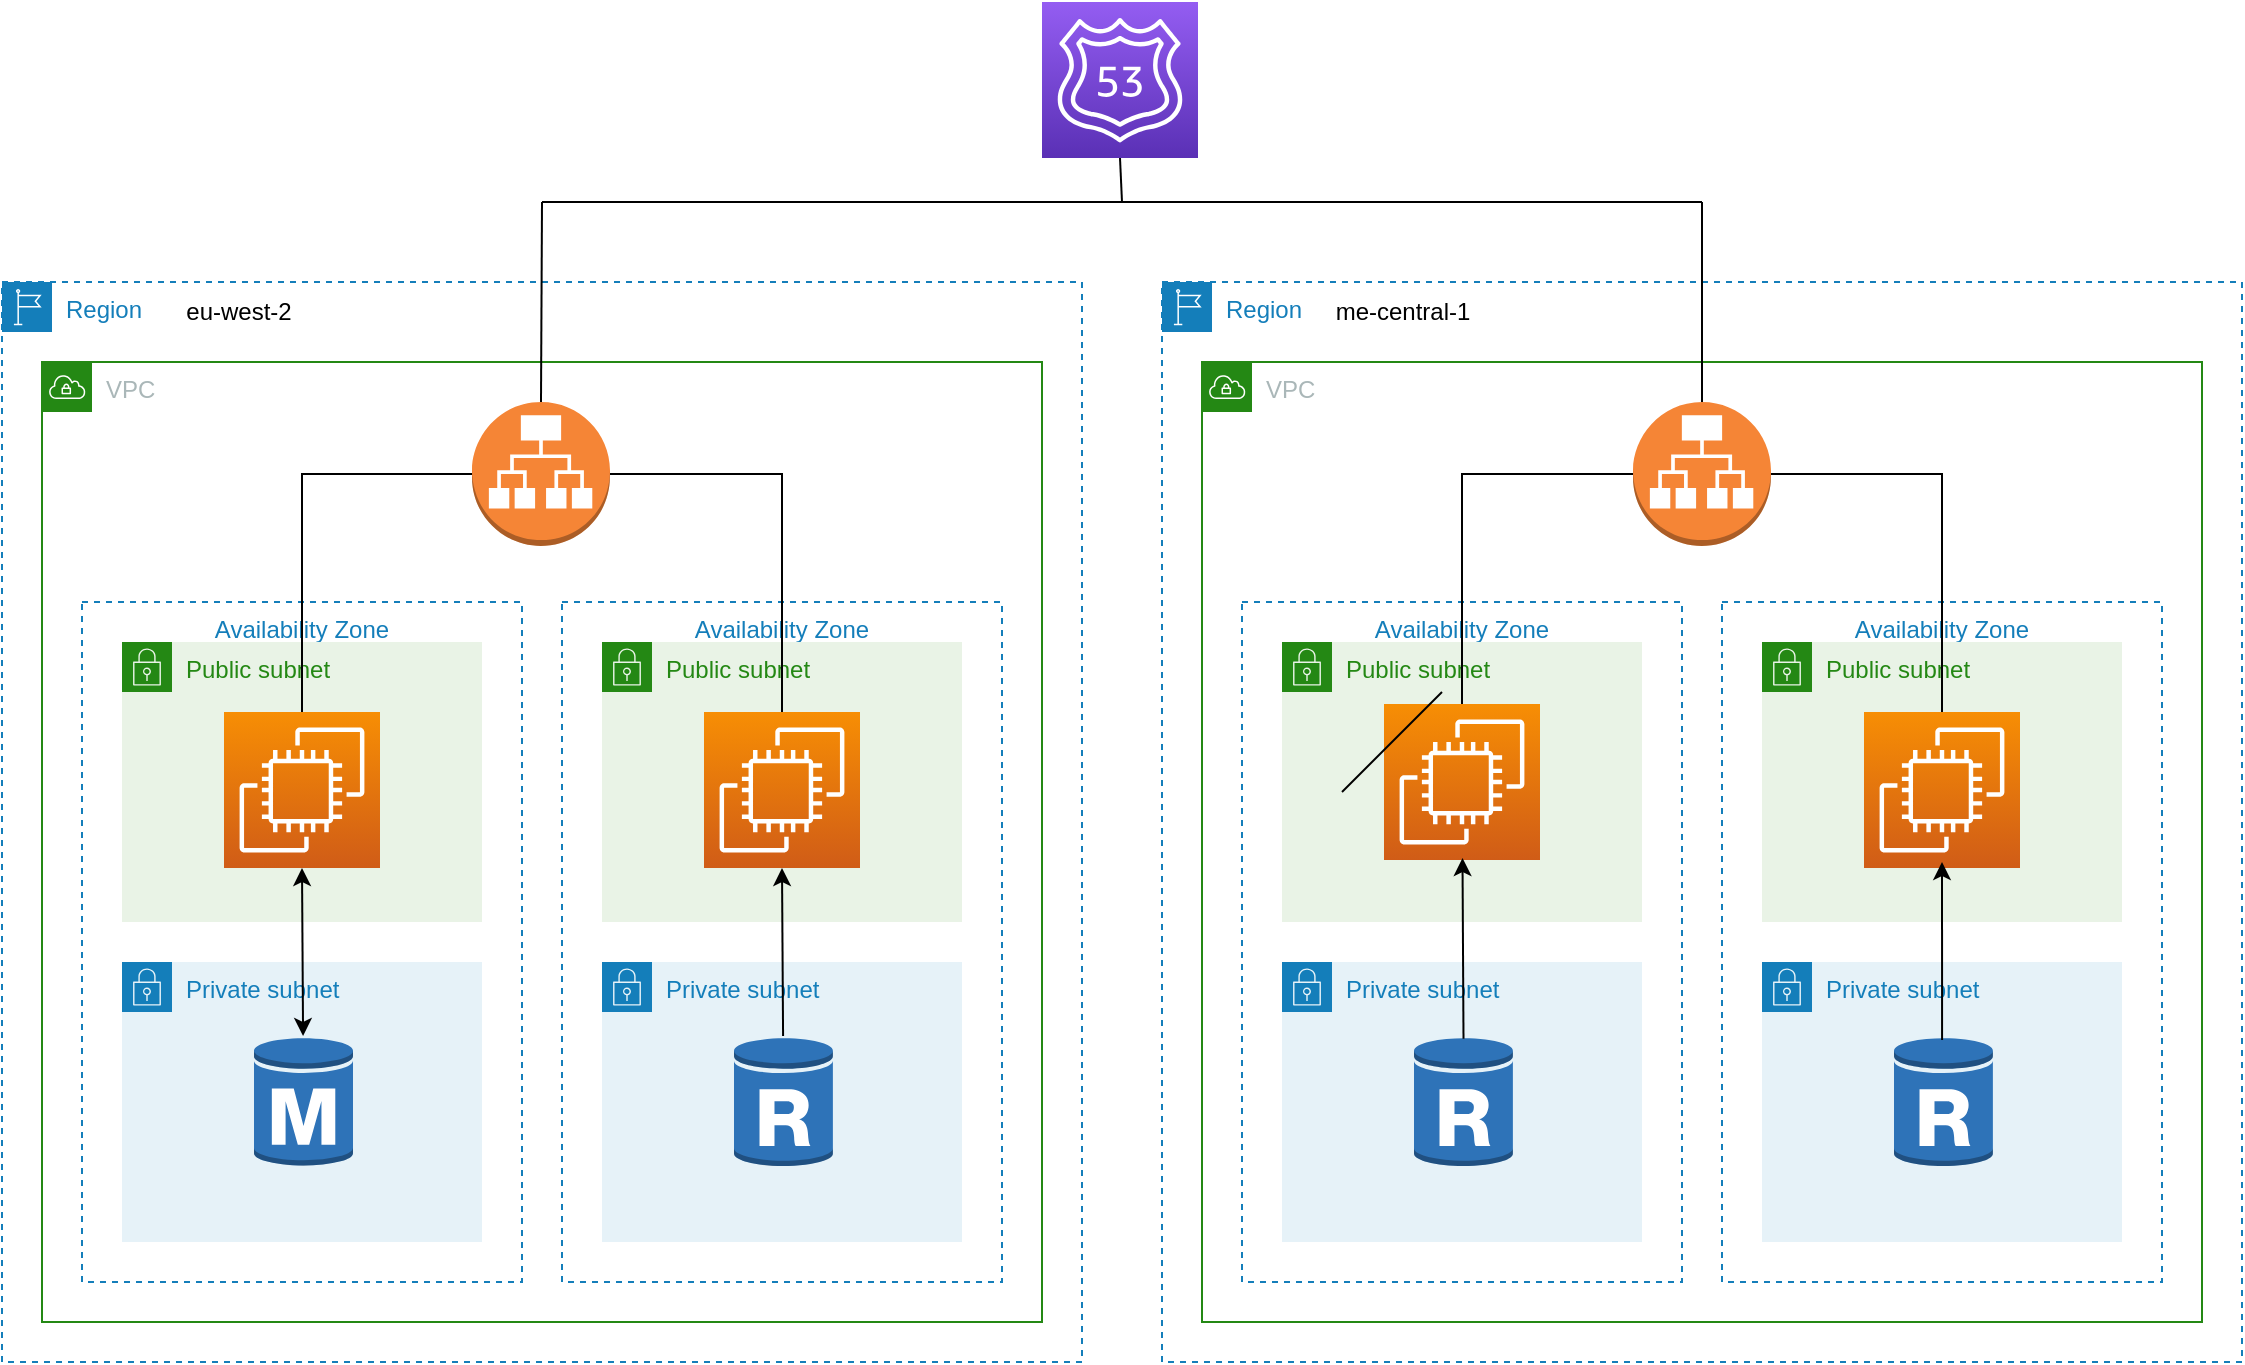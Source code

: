 <mxfile version="20.5.3" type="github">
  <diagram id="9AL0e-qM06q9D_0BJLEs" name="Page-1">
    <mxGraphModel dx="1590" dy="832" grid="1" gridSize="5" guides="1" tooltips="1" connect="1" arrows="1" fold="1" page="1" pageScale="1" pageWidth="1169" pageHeight="827" math="0" shadow="0">
      <root>
        <mxCell id="0" />
        <mxCell id="1" parent="0" />
        <mxCell id="PSsWQGHh_uAdmonaR9B--28" value="" style="sketch=0;points=[[0,0,0],[0.25,0,0],[0.5,0,0],[0.75,0,0],[1,0,0],[0,1,0],[0.25,1,0],[0.5,1,0],[0.75,1,0],[1,1,0],[0,0.25,0],[0,0.5,0],[0,0.75,0],[1,0.25,0],[1,0.5,0],[1,0.75,0]];outlineConnect=0;fontColor=#232F3E;gradientColor=#945DF2;gradientDirection=north;fillColor=#5A30B5;strokeColor=#ffffff;dashed=0;verticalLabelPosition=bottom;verticalAlign=top;align=center;html=1;fontSize=12;fontStyle=0;aspect=fixed;shape=mxgraph.aws4.resourceIcon;resIcon=mxgraph.aws4.route_53;" parent="1" vertex="1">
          <mxGeometry x="560" y="20" width="78" height="78" as="geometry" />
        </mxCell>
        <mxCell id="bZPf7hXfJWl-ffso0nt_-1" value="Region" style="points=[[0,0],[0.25,0],[0.5,0],[0.75,0],[1,0],[1,0.25],[1,0.5],[1,0.75],[1,1],[0.75,1],[0.5,1],[0.25,1],[0,1],[0,0.75],[0,0.5],[0,0.25]];outlineConnect=0;gradientColor=none;html=1;whiteSpace=wrap;fontSize=12;fontStyle=0;container=1;pointerEvents=0;collapsible=0;recursiveResize=0;shape=mxgraph.aws4.group;grIcon=mxgraph.aws4.group_region;strokeColor=#147EBA;fillColor=none;verticalAlign=top;align=left;spacingLeft=30;fontColor=#147EBA;dashed=1;" parent="1" vertex="1">
          <mxGeometry x="40" y="160" width="540" height="540" as="geometry" />
        </mxCell>
        <mxCell id="bZPf7hXfJWl-ffso0nt_-3" value="VPC" style="points=[[0,0],[0.25,0],[0.5,0],[0.75,0],[1,0],[1,0.25],[1,0.5],[1,0.75],[1,1],[0.75,1],[0.5,1],[0.25,1],[0,1],[0,0.75],[0,0.5],[0,0.25]];outlineConnect=0;gradientColor=none;html=1;whiteSpace=wrap;fontSize=12;fontStyle=0;container=1;pointerEvents=0;collapsible=0;recursiveResize=0;shape=mxgraph.aws4.group;grIcon=mxgraph.aws4.group_vpc;strokeColor=#248814;fillColor=none;verticalAlign=top;align=left;spacingLeft=30;fontColor=#AAB7B8;dashed=0;" parent="bZPf7hXfJWl-ffso0nt_-1" vertex="1">
          <mxGeometry x="20" y="40" width="500" height="480" as="geometry" />
        </mxCell>
        <mxCell id="bZPf7hXfJWl-ffso0nt_-5" value="Availability Zone" style="fillColor=none;strokeColor=#147EBA;dashed=1;verticalAlign=top;fontStyle=0;fontColor=#147EBA;" parent="bZPf7hXfJWl-ffso0nt_-3" vertex="1">
          <mxGeometry x="20" y="120" width="220" height="340" as="geometry" />
        </mxCell>
        <mxCell id="bZPf7hXfJWl-ffso0nt_-6" value="Availability Zone" style="fillColor=none;strokeColor=#147EBA;dashed=1;verticalAlign=top;fontStyle=0;fontColor=#147EBA;" parent="bZPf7hXfJWl-ffso0nt_-3" vertex="1">
          <mxGeometry x="260" y="120" width="220" height="340" as="geometry" />
        </mxCell>
        <mxCell id="bZPf7hXfJWl-ffso0nt_-9" value="" style="outlineConnect=0;dashed=0;verticalLabelPosition=bottom;verticalAlign=top;align=center;html=1;shape=mxgraph.aws3.application_load_balancer;fillColor=#F58536;gradientColor=none;" parent="bZPf7hXfJWl-ffso0nt_-3" vertex="1">
          <mxGeometry x="215" y="20" width="69" height="72" as="geometry" />
        </mxCell>
        <mxCell id="bZPf7hXfJWl-ffso0nt_-11" value="Private subnet" style="points=[[0,0],[0.25,0],[0.5,0],[0.75,0],[1,0],[1,0.25],[1,0.5],[1,0.75],[1,1],[0.75,1],[0.5,1],[0.25,1],[0,1],[0,0.75],[0,0.5],[0,0.25]];outlineConnect=0;gradientColor=none;html=1;whiteSpace=wrap;fontSize=12;fontStyle=0;container=1;pointerEvents=0;collapsible=0;recursiveResize=0;shape=mxgraph.aws4.group;grIcon=mxgraph.aws4.group_security_group;grStroke=0;strokeColor=#147EBA;fillColor=#E6F2F8;verticalAlign=top;align=left;spacingLeft=30;fontColor=#147EBA;dashed=0;" parent="bZPf7hXfJWl-ffso0nt_-3" vertex="1">
          <mxGeometry x="40" y="300" width="180" height="140" as="geometry" />
        </mxCell>
        <mxCell id="bZPf7hXfJWl-ffso0nt_-26" value="" style="outlineConnect=0;dashed=0;verticalLabelPosition=bottom;verticalAlign=top;align=center;html=1;shape=mxgraph.aws3.rds_db_instance;fillColor=#2E73B8;gradientColor=none;" parent="bZPf7hXfJWl-ffso0nt_-11" vertex="1">
          <mxGeometry x="66" y="37" width="49.5" height="66" as="geometry" />
        </mxCell>
        <mxCell id="bZPf7hXfJWl-ffso0nt_-12" value="Private subnet" style="points=[[0,0],[0.25,0],[0.5,0],[0.75,0],[1,0],[1,0.25],[1,0.5],[1,0.75],[1,1],[0.75,1],[0.5,1],[0.25,1],[0,1],[0,0.75],[0,0.5],[0,0.25]];outlineConnect=0;gradientColor=none;html=1;whiteSpace=wrap;fontSize=12;fontStyle=0;container=1;pointerEvents=0;collapsible=0;recursiveResize=0;shape=mxgraph.aws4.group;grIcon=mxgraph.aws4.group_security_group;grStroke=0;strokeColor=#147EBA;fillColor=#E6F2F8;verticalAlign=top;align=left;spacingLeft=30;fontColor=#147EBA;dashed=0;" parent="bZPf7hXfJWl-ffso0nt_-3" vertex="1">
          <mxGeometry x="280" y="300" width="180" height="140" as="geometry" />
        </mxCell>
        <mxCell id="bZPf7hXfJWl-ffso0nt_-27" value="" style="outlineConnect=0;dashed=0;verticalLabelPosition=bottom;verticalAlign=top;align=center;html=1;shape=mxgraph.aws3.rds_db_instance_read_replica;fillColor=#2E73B8;gradientColor=none;" parent="bZPf7hXfJWl-ffso0nt_-12" vertex="1">
          <mxGeometry x="66" y="37" width="49.5" height="66" as="geometry" />
        </mxCell>
        <mxCell id="bZPf7hXfJWl-ffso0nt_-15" value="Public subnet" style="points=[[0,0],[0.25,0],[0.5,0],[0.75,0],[1,0],[1,0.25],[1,0.5],[1,0.75],[1,1],[0.75,1],[0.5,1],[0.25,1],[0,1],[0,0.75],[0,0.5],[0,0.25]];outlineConnect=0;gradientColor=none;html=1;whiteSpace=wrap;fontSize=12;fontStyle=0;container=1;pointerEvents=0;collapsible=0;recursiveResize=0;shape=mxgraph.aws4.group;grIcon=mxgraph.aws4.group_security_group;grStroke=0;strokeColor=#248814;fillColor=#E9F3E6;verticalAlign=top;align=left;spacingLeft=30;fontColor=#248814;dashed=0;" parent="bZPf7hXfJWl-ffso0nt_-3" vertex="1">
          <mxGeometry x="40" y="140" width="180" height="140" as="geometry" />
        </mxCell>
        <mxCell id="bZPf7hXfJWl-ffso0nt_-19" value="" style="sketch=0;points=[[0,0,0],[0.25,0,0],[0.5,0,0],[0.75,0,0],[1,0,0],[0,1,0],[0.25,1,0],[0.5,1,0],[0.75,1,0],[1,1,0],[0,0.25,0],[0,0.5,0],[0,0.75,0],[1,0.25,0],[1,0.5,0],[1,0.75,0]];outlineConnect=0;fontColor=#232F3E;gradientColor=#F78E04;gradientDirection=north;fillColor=#D05C17;strokeColor=#ffffff;dashed=0;verticalLabelPosition=bottom;verticalAlign=top;align=center;html=1;fontSize=12;fontStyle=0;aspect=fixed;shape=mxgraph.aws4.resourceIcon;resIcon=mxgraph.aws4.ec2;" parent="bZPf7hXfJWl-ffso0nt_-15" vertex="1">
          <mxGeometry x="51" y="35" width="78" height="78" as="geometry" />
        </mxCell>
        <mxCell id="bZPf7hXfJWl-ffso0nt_-16" value="Public subnet" style="points=[[0,0],[0.25,0],[0.5,0],[0.75,0],[1,0],[1,0.25],[1,0.5],[1,0.75],[1,1],[0.75,1],[0.5,1],[0.25,1],[0,1],[0,0.75],[0,0.5],[0,0.25]];outlineConnect=0;gradientColor=none;html=1;whiteSpace=wrap;fontSize=12;fontStyle=0;container=1;pointerEvents=0;collapsible=0;recursiveResize=0;shape=mxgraph.aws4.group;grIcon=mxgraph.aws4.group_security_group;grStroke=0;strokeColor=#248814;fillColor=#E9F3E6;verticalAlign=top;align=left;spacingLeft=30;fontColor=#248814;dashed=0;" parent="bZPf7hXfJWl-ffso0nt_-3" vertex="1">
          <mxGeometry x="280" y="140" width="180" height="140" as="geometry" />
        </mxCell>
        <mxCell id="bZPf7hXfJWl-ffso0nt_-23" value="" style="sketch=0;points=[[0,0,0],[0.25,0,0],[0.5,0,0],[0.75,0,0],[1,0,0],[0,1,0],[0.25,1,0],[0.5,1,0],[0.75,1,0],[1,1,0],[0,0.25,0],[0,0.5,0],[0,0.75,0],[1,0.25,0],[1,0.5,0],[1,0.75,0]];outlineConnect=0;fontColor=#232F3E;gradientColor=#F78E04;gradientDirection=north;fillColor=#D05C17;strokeColor=#ffffff;dashed=0;verticalLabelPosition=bottom;verticalAlign=top;align=center;html=1;fontSize=12;fontStyle=0;aspect=fixed;shape=mxgraph.aws4.resourceIcon;resIcon=mxgraph.aws4.ec2;" parent="bZPf7hXfJWl-ffso0nt_-16" vertex="1">
          <mxGeometry x="51" y="35" width="78" height="78" as="geometry" />
        </mxCell>
        <mxCell id="quVSlrwfuQFlu-SDrQh5-1" value="" style="endArrow=classic;startArrow=classic;html=1;rounded=0;entryX=0.5;entryY=1;entryDx=0;entryDy=0;entryPerimeter=0;" edge="1" parent="bZPf7hXfJWl-ffso0nt_-3" source="bZPf7hXfJWl-ffso0nt_-26" target="bZPf7hXfJWl-ffso0nt_-19">
          <mxGeometry width="50" height="50" relative="1" as="geometry">
            <mxPoint x="105" y="315" as="sourcePoint" />
            <mxPoint x="155" y="265" as="targetPoint" />
          </mxGeometry>
        </mxCell>
        <mxCell id="quVSlrwfuQFlu-SDrQh5-2" value="" style="endArrow=classic;html=1;rounded=0;entryX=0.5;entryY=1;entryDx=0;entryDy=0;entryPerimeter=0;" edge="1" parent="bZPf7hXfJWl-ffso0nt_-3" source="bZPf7hXfJWl-ffso0nt_-27" target="bZPf7hXfJWl-ffso0nt_-23">
          <mxGeometry width="50" height="50" relative="1" as="geometry">
            <mxPoint x="350" y="320" as="sourcePoint" />
            <mxPoint x="400" y="270" as="targetPoint" />
          </mxGeometry>
        </mxCell>
        <mxCell id="quVSlrwfuQFlu-SDrQh5-6" value="" style="endArrow=none;html=1;rounded=0;edgeStyle=orthogonalEdgeStyle;entryX=0;entryY=0.5;entryDx=0;entryDy=0;entryPerimeter=0;exitX=0.5;exitY=0;exitDx=0;exitDy=0;exitPerimeter=0;" edge="1" parent="bZPf7hXfJWl-ffso0nt_-3" source="bZPf7hXfJWl-ffso0nt_-19" target="bZPf7hXfJWl-ffso0nt_-9">
          <mxGeometry width="50" height="50" relative="1" as="geometry">
            <mxPoint x="120" y="90" as="sourcePoint" />
            <mxPoint x="170" y="40" as="targetPoint" />
          </mxGeometry>
        </mxCell>
        <mxCell id="quVSlrwfuQFlu-SDrQh5-8" value="" style="endArrow=none;html=1;rounded=0;edgeStyle=orthogonalEdgeStyle;exitX=0.5;exitY=0;exitDx=0;exitDy=0;exitPerimeter=0;entryX=1;entryY=0.5;entryDx=0;entryDy=0;entryPerimeter=0;" edge="1" parent="bZPf7hXfJWl-ffso0nt_-3" source="bZPf7hXfJWl-ffso0nt_-23" target="bZPf7hXfJWl-ffso0nt_-9">
          <mxGeometry width="50" height="50" relative="1" as="geometry">
            <mxPoint x="375" y="85" as="sourcePoint" />
            <mxPoint x="420" y="35" as="targetPoint" />
          </mxGeometry>
        </mxCell>
        <mxCell id="quVSlrwfuQFlu-SDrQh5-10" value="eu-west-2" style="text;html=1;resizable=0;autosize=1;align=center;verticalAlign=middle;points=[];fillColor=none;strokeColor=none;rounded=0;" vertex="1" parent="bZPf7hXfJWl-ffso0nt_-1">
          <mxGeometry x="80" width="75" height="30" as="geometry" />
        </mxCell>
        <mxCell id="bZPf7hXfJWl-ffso0nt_-2" value="Region" style="points=[[0,0],[0.25,0],[0.5,0],[0.75,0],[1,0],[1,0.25],[1,0.5],[1,0.75],[1,1],[0.75,1],[0.5,1],[0.25,1],[0,1],[0,0.75],[0,0.5],[0,0.25]];outlineConnect=0;gradientColor=none;html=1;whiteSpace=wrap;fontSize=12;fontStyle=0;container=1;pointerEvents=0;collapsible=0;recursiveResize=0;shape=mxgraph.aws4.group;grIcon=mxgraph.aws4.group_region;strokeColor=#147EBA;fillColor=none;verticalAlign=top;align=left;spacingLeft=30;fontColor=#147EBA;dashed=1;" parent="1" vertex="1">
          <mxGeometry x="620" y="160" width="540" height="540" as="geometry" />
        </mxCell>
        <mxCell id="bZPf7hXfJWl-ffso0nt_-4" value="VPC" style="points=[[0,0],[0.25,0],[0.5,0],[0.75,0],[1,0],[1,0.25],[1,0.5],[1,0.75],[1,1],[0.75,1],[0.5,1],[0.25,1],[0,1],[0,0.75],[0,0.5],[0,0.25]];outlineConnect=0;gradientColor=none;html=1;whiteSpace=wrap;fontSize=12;fontStyle=0;container=1;pointerEvents=0;collapsible=0;recursiveResize=0;shape=mxgraph.aws4.group;grIcon=mxgraph.aws4.group_vpc;strokeColor=#248814;fillColor=none;verticalAlign=top;align=left;spacingLeft=30;fontColor=#AAB7B8;dashed=0;" parent="bZPf7hXfJWl-ffso0nt_-2" vertex="1">
          <mxGeometry x="20" y="40" width="500" height="480" as="geometry" />
        </mxCell>
        <mxCell id="bZPf7hXfJWl-ffso0nt_-7" value="Availability Zone" style="fillColor=none;strokeColor=#147EBA;dashed=1;verticalAlign=top;fontStyle=0;fontColor=#147EBA;" parent="bZPf7hXfJWl-ffso0nt_-4" vertex="1">
          <mxGeometry x="20" y="120" width="220" height="340" as="geometry" />
        </mxCell>
        <mxCell id="bZPf7hXfJWl-ffso0nt_-8" value="Availability Zone" style="fillColor=none;strokeColor=#147EBA;dashed=1;verticalAlign=top;fontStyle=0;fontColor=#147EBA;" parent="bZPf7hXfJWl-ffso0nt_-4" vertex="1">
          <mxGeometry x="260" y="120" width="220" height="340" as="geometry" />
        </mxCell>
        <mxCell id="bZPf7hXfJWl-ffso0nt_-10" value="" style="outlineConnect=0;dashed=0;verticalLabelPosition=bottom;verticalAlign=top;align=center;html=1;shape=mxgraph.aws3.application_load_balancer;fillColor=#F58536;gradientColor=none;" parent="bZPf7hXfJWl-ffso0nt_-4" vertex="1">
          <mxGeometry x="215.5" y="20" width="69" height="72" as="geometry" />
        </mxCell>
        <mxCell id="bZPf7hXfJWl-ffso0nt_-13" value="Private subnet" style="points=[[0,0],[0.25,0],[0.5,0],[0.75,0],[1,0],[1,0.25],[1,0.5],[1,0.75],[1,1],[0.75,1],[0.5,1],[0.25,1],[0,1],[0,0.75],[0,0.5],[0,0.25]];outlineConnect=0;gradientColor=none;html=1;whiteSpace=wrap;fontSize=12;fontStyle=0;container=1;pointerEvents=0;collapsible=0;recursiveResize=0;shape=mxgraph.aws4.group;grIcon=mxgraph.aws4.group_security_group;grStroke=0;strokeColor=#147EBA;fillColor=#E6F2F8;verticalAlign=top;align=left;spacingLeft=30;fontColor=#147EBA;dashed=0;" parent="bZPf7hXfJWl-ffso0nt_-4" vertex="1">
          <mxGeometry x="40" y="300" width="180" height="140" as="geometry" />
        </mxCell>
        <mxCell id="bZPf7hXfJWl-ffso0nt_-28" value="" style="outlineConnect=0;dashed=0;verticalLabelPosition=bottom;verticalAlign=top;align=center;html=1;shape=mxgraph.aws3.rds_db_instance_read_replica;fillColor=#2E73B8;gradientColor=none;" parent="bZPf7hXfJWl-ffso0nt_-13" vertex="1">
          <mxGeometry x="66" y="37" width="49.5" height="66" as="geometry" />
        </mxCell>
        <mxCell id="bZPf7hXfJWl-ffso0nt_-14" value="Private subnet" style="points=[[0,0],[0.25,0],[0.5,0],[0.75,0],[1,0],[1,0.25],[1,0.5],[1,0.75],[1,1],[0.75,1],[0.5,1],[0.25,1],[0,1],[0,0.75],[0,0.5],[0,0.25]];outlineConnect=0;gradientColor=none;html=1;whiteSpace=wrap;fontSize=12;fontStyle=0;container=1;pointerEvents=0;collapsible=0;recursiveResize=0;shape=mxgraph.aws4.group;grIcon=mxgraph.aws4.group_security_group;grStroke=0;strokeColor=#147EBA;fillColor=#E6F2F8;verticalAlign=top;align=left;spacingLeft=30;fontColor=#147EBA;dashed=0;" parent="bZPf7hXfJWl-ffso0nt_-4" vertex="1">
          <mxGeometry x="280" y="300" width="180" height="140" as="geometry" />
        </mxCell>
        <mxCell id="bZPf7hXfJWl-ffso0nt_-29" value="" style="outlineConnect=0;dashed=0;verticalLabelPosition=bottom;verticalAlign=top;align=center;html=1;shape=mxgraph.aws3.rds_db_instance_read_replica;fillColor=#2E73B8;gradientColor=none;" parent="bZPf7hXfJWl-ffso0nt_-14" vertex="1">
          <mxGeometry x="66" y="37" width="49.5" height="66" as="geometry" />
        </mxCell>
        <mxCell id="bZPf7hXfJWl-ffso0nt_-17" value="Public subnet" style="points=[[0,0],[0.25,0],[0.5,0],[0.75,0],[1,0],[1,0.25],[1,0.5],[1,0.75],[1,1],[0.75,1],[0.5,1],[0.25,1],[0,1],[0,0.75],[0,0.5],[0,0.25]];outlineConnect=0;gradientColor=none;html=1;whiteSpace=wrap;fontSize=12;fontStyle=0;container=1;pointerEvents=0;collapsible=0;recursiveResize=0;shape=mxgraph.aws4.group;grIcon=mxgraph.aws4.group_security_group;grStroke=0;strokeColor=#248814;fillColor=#E9F3E6;verticalAlign=top;align=left;spacingLeft=30;fontColor=#248814;dashed=0;" parent="bZPf7hXfJWl-ffso0nt_-4" vertex="1">
          <mxGeometry x="40" y="140" width="180" height="140" as="geometry" />
        </mxCell>
        <mxCell id="bZPf7hXfJWl-ffso0nt_-21" value="" style="sketch=0;points=[[0,0,0],[0.25,0,0],[0.5,0,0],[0.75,0,0],[1,0,0],[0,1,0],[0.25,1,0],[0.5,1,0],[0.75,1,0],[1,1,0],[0,0.25,0],[0,0.5,0],[0,0.75,0],[1,0.25,0],[1,0.5,0],[1,0.75,0]];outlineConnect=0;fontColor=#232F3E;gradientColor=#F78E04;gradientDirection=north;fillColor=#D05C17;strokeColor=#ffffff;dashed=0;verticalLabelPosition=bottom;verticalAlign=top;align=center;html=1;fontSize=12;fontStyle=0;aspect=fixed;shape=mxgraph.aws4.resourceIcon;resIcon=mxgraph.aws4.ec2;" parent="bZPf7hXfJWl-ffso0nt_-17" vertex="1">
          <mxGeometry x="51" y="31" width="78" height="78" as="geometry" />
        </mxCell>
        <mxCell id="quVSlrwfuQFlu-SDrQh5-3" value="" style="endArrow=classic;html=1;rounded=0;entryX=0.5;entryY=1;entryDx=0;entryDy=0;entryPerimeter=0;exitX=0.5;exitY=0.02;exitDx=0;exitDy=0;exitPerimeter=0;" edge="1" parent="bZPf7hXfJWl-ffso0nt_-17" source="bZPf7hXfJWl-ffso0nt_-28">
          <mxGeometry width="50" height="50" relative="1" as="geometry">
            <mxPoint x="90.788" y="192" as="sourcePoint" />
            <mxPoint x="90.25" y="108" as="targetPoint" />
          </mxGeometry>
        </mxCell>
        <mxCell id="bZPf7hXfJWl-ffso0nt_-18" value="Public subnet" style="points=[[0,0],[0.25,0],[0.5,0],[0.75,0],[1,0],[1,0.25],[1,0.5],[1,0.75],[1,1],[0.75,1],[0.5,1],[0.25,1],[0,1],[0,0.75],[0,0.5],[0,0.25]];outlineConnect=0;gradientColor=none;html=1;whiteSpace=wrap;fontSize=12;fontStyle=0;container=1;pointerEvents=0;collapsible=0;recursiveResize=0;shape=mxgraph.aws4.group;grIcon=mxgraph.aws4.group_security_group;grStroke=0;strokeColor=#248814;fillColor=#E9F3E6;verticalAlign=top;align=left;spacingLeft=30;fontColor=#248814;dashed=0;" parent="bZPf7hXfJWl-ffso0nt_-4" vertex="1">
          <mxGeometry x="280" y="140" width="180" height="140" as="geometry" />
        </mxCell>
        <mxCell id="bZPf7hXfJWl-ffso0nt_-22" value="" style="sketch=0;points=[[0,0,0],[0.25,0,0],[0.5,0,0],[0.75,0,0],[1,0,0],[0,1,0],[0.25,1,0],[0.5,1,0],[0.75,1,0],[1,1,0],[0,0.25,0],[0,0.5,0],[0,0.75,0],[1,0.25,0],[1,0.5,0],[1,0.75,0]];outlineConnect=0;fontColor=#232F3E;gradientColor=#F78E04;gradientDirection=north;fillColor=#D05C17;strokeColor=#ffffff;dashed=0;verticalLabelPosition=bottom;verticalAlign=top;align=center;html=1;fontSize=12;fontStyle=0;aspect=fixed;shape=mxgraph.aws4.resourceIcon;resIcon=mxgraph.aws4.ec2;" parent="bZPf7hXfJWl-ffso0nt_-18" vertex="1">
          <mxGeometry x="51" y="35" width="78" height="78" as="geometry" />
        </mxCell>
        <mxCell id="quVSlrwfuQFlu-SDrQh5-4" value="" style="endArrow=classic;html=1;rounded=0;" edge="1" parent="bZPf7hXfJWl-ffso0nt_-4">
          <mxGeometry width="50" height="50" relative="1" as="geometry">
            <mxPoint x="370.038" y="339" as="sourcePoint" />
            <mxPoint x="370" y="250" as="targetPoint" />
          </mxGeometry>
        </mxCell>
        <mxCell id="quVSlrwfuQFlu-SDrQh5-12" value="" style="endArrow=none;html=1;rounded=0;edgeStyle=orthogonalEdgeStyle;exitX=0.5;exitY=0;exitDx=0;exitDy=0;exitPerimeter=0;entryX=0;entryY=0.5;entryDx=0;entryDy=0;entryPerimeter=0;" edge="1" parent="bZPf7hXfJWl-ffso0nt_-4" source="bZPf7hXfJWl-ffso0nt_-21" target="bZPf7hXfJWl-ffso0nt_-10">
          <mxGeometry width="50" height="50" relative="1" as="geometry">
            <mxPoint x="130" y="-110" as="sourcePoint" />
            <mxPoint x="180" y="-160" as="targetPoint" />
          </mxGeometry>
        </mxCell>
        <mxCell id="quVSlrwfuQFlu-SDrQh5-13" value="" style="endArrow=none;html=1;rounded=0;edgeStyle=orthogonalEdgeStyle;entryX=0.5;entryY=0;entryDx=0;entryDy=0;entryPerimeter=0;" edge="1" parent="bZPf7hXfJWl-ffso0nt_-4" source="bZPf7hXfJWl-ffso0nt_-10" target="bZPf7hXfJWl-ffso0nt_-22">
          <mxGeometry width="50" height="50" relative="1" as="geometry">
            <mxPoint x="325" y="-80" as="sourcePoint" />
            <mxPoint x="375" y="-130" as="targetPoint" />
          </mxGeometry>
        </mxCell>
        <mxCell id="quVSlrwfuQFlu-SDrQh5-11" value="me-central-1" style="text;html=1;resizable=0;autosize=1;align=center;verticalAlign=middle;points=[];fillColor=none;strokeColor=none;rounded=0;" vertex="1" parent="bZPf7hXfJWl-ffso0nt_-2">
          <mxGeometry x="75" width="90" height="30" as="geometry" />
        </mxCell>
        <mxCell id="quVSlrwfuQFlu-SDrQh5-14" value="" style="endArrow=none;html=1;rounded=0;" edge="1" parent="1">
          <mxGeometry width="50" height="50" relative="1" as="geometry">
            <mxPoint x="310" y="120" as="sourcePoint" />
            <mxPoint x="890" y="120" as="targetPoint" />
          </mxGeometry>
        </mxCell>
        <mxCell id="quVSlrwfuQFlu-SDrQh5-15" value="" style="endArrow=none;html=1;rounded=0;exitX=0.5;exitY=0;exitDx=0;exitDy=0;exitPerimeter=0;" edge="1" parent="1" source="bZPf7hXfJWl-ffso0nt_-9">
          <mxGeometry width="50" height="50" relative="1" as="geometry">
            <mxPoint x="330" y="90" as="sourcePoint" />
            <mxPoint x="310" y="120" as="targetPoint" />
          </mxGeometry>
        </mxCell>
        <mxCell id="quVSlrwfuQFlu-SDrQh5-16" value="" style="endArrow=none;html=1;rounded=0;exitX=0.5;exitY=0;exitDx=0;exitDy=0;exitPerimeter=0;" edge="1" parent="1" source="bZPf7hXfJWl-ffso0nt_-10">
          <mxGeometry width="50" height="50" relative="1" as="geometry">
            <mxPoint x="920" y="120" as="sourcePoint" />
            <mxPoint x="890" y="120" as="targetPoint" />
          </mxGeometry>
        </mxCell>
        <mxCell id="quVSlrwfuQFlu-SDrQh5-17" value="" style="endArrow=none;html=1;rounded=0;" edge="1" parent="1">
          <mxGeometry width="50" height="50" relative="1" as="geometry">
            <mxPoint x="710" y="415" as="sourcePoint" />
            <mxPoint x="760" y="365" as="targetPoint" />
          </mxGeometry>
        </mxCell>
        <mxCell id="quVSlrwfuQFlu-SDrQh5-18" value="" style="endArrow=none;html=1;rounded=0;entryX=0.5;entryY=1;entryDx=0;entryDy=0;entryPerimeter=0;" edge="1" parent="1" target="PSsWQGHh_uAdmonaR9B--28">
          <mxGeometry width="50" height="50" relative="1" as="geometry">
            <mxPoint x="600" y="120" as="sourcePoint" />
            <mxPoint x="255" y="45" as="targetPoint" />
          </mxGeometry>
        </mxCell>
      </root>
    </mxGraphModel>
  </diagram>
</mxfile>
